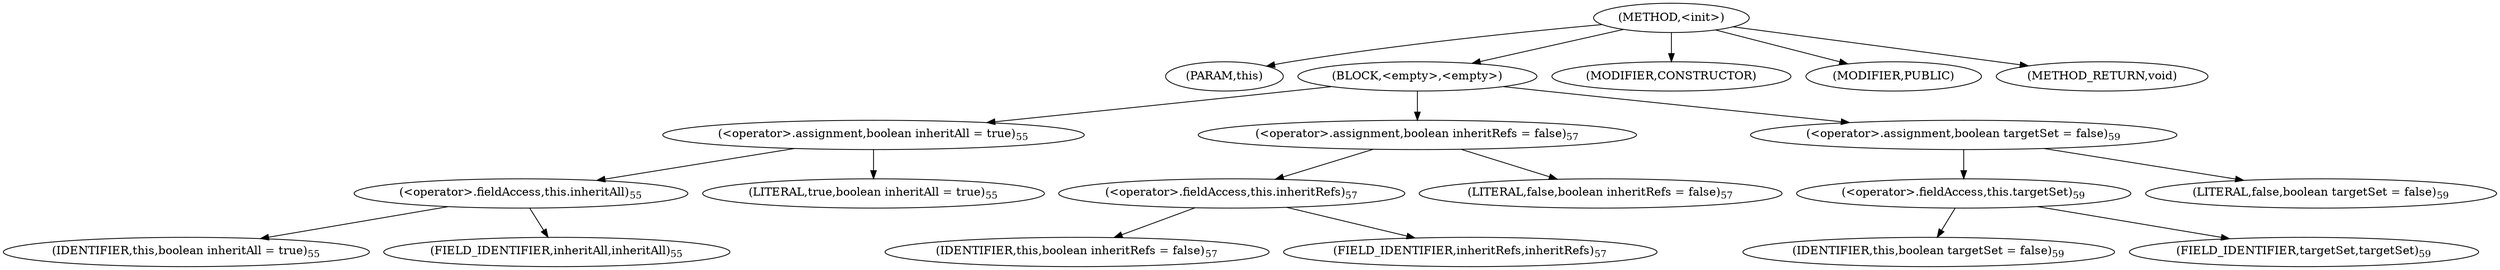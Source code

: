 digraph "&lt;init&gt;" {  
"372" [label = <(METHOD,&lt;init&gt;)> ]
"373" [label = <(PARAM,this)> ]
"374" [label = <(BLOCK,&lt;empty&gt;,&lt;empty&gt;)> ]
"375" [label = <(&lt;operator&gt;.assignment,boolean inheritAll = true)<SUB>55</SUB>> ]
"376" [label = <(&lt;operator&gt;.fieldAccess,this.inheritAll)<SUB>55</SUB>> ]
"377" [label = <(IDENTIFIER,this,boolean inheritAll = true)<SUB>55</SUB>> ]
"378" [label = <(FIELD_IDENTIFIER,inheritAll,inheritAll)<SUB>55</SUB>> ]
"379" [label = <(LITERAL,true,boolean inheritAll = true)<SUB>55</SUB>> ]
"380" [label = <(&lt;operator&gt;.assignment,boolean inheritRefs = false)<SUB>57</SUB>> ]
"381" [label = <(&lt;operator&gt;.fieldAccess,this.inheritRefs)<SUB>57</SUB>> ]
"382" [label = <(IDENTIFIER,this,boolean inheritRefs = false)<SUB>57</SUB>> ]
"383" [label = <(FIELD_IDENTIFIER,inheritRefs,inheritRefs)<SUB>57</SUB>> ]
"384" [label = <(LITERAL,false,boolean inheritRefs = false)<SUB>57</SUB>> ]
"385" [label = <(&lt;operator&gt;.assignment,boolean targetSet = false)<SUB>59</SUB>> ]
"386" [label = <(&lt;operator&gt;.fieldAccess,this.targetSet)<SUB>59</SUB>> ]
"387" [label = <(IDENTIFIER,this,boolean targetSet = false)<SUB>59</SUB>> ]
"388" [label = <(FIELD_IDENTIFIER,targetSet,targetSet)<SUB>59</SUB>> ]
"389" [label = <(LITERAL,false,boolean targetSet = false)<SUB>59</SUB>> ]
"390" [label = <(MODIFIER,CONSTRUCTOR)> ]
"391" [label = <(MODIFIER,PUBLIC)> ]
"392" [label = <(METHOD_RETURN,void)> ]
  "372" -> "373" 
  "372" -> "374" 
  "372" -> "390" 
  "372" -> "391" 
  "372" -> "392" 
  "374" -> "375" 
  "374" -> "380" 
  "374" -> "385" 
  "375" -> "376" 
  "375" -> "379" 
  "376" -> "377" 
  "376" -> "378" 
  "380" -> "381" 
  "380" -> "384" 
  "381" -> "382" 
  "381" -> "383" 
  "385" -> "386" 
  "385" -> "389" 
  "386" -> "387" 
  "386" -> "388" 
}

